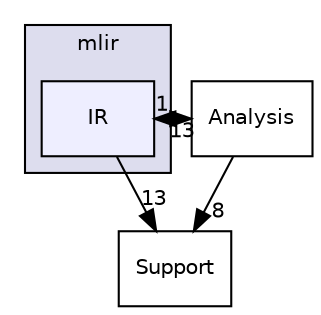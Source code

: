 digraph "include/mlir/IR" {
  bgcolor=transparent;
  compound=true
  node [ fontsize="10", fontname="Helvetica"];
  edge [ labelfontsize="10", labelfontname="Helvetica"];
  subgraph clusterdir_5654f77406fb9ceec87e68ef828ceea2 {
    graph [ bgcolor="#ddddee", pencolor="black", label="mlir" fontname="Helvetica", fontsize="10", URL="dir_5654f77406fb9ceec87e68ef828ceea2.html"]
  dir_84ef7c054b4edc3447cfba80cee80f65 [shape=box, label="IR", style="filled", fillcolor="#eeeeff", pencolor="black", URL="dir_84ef7c054b4edc3447cfba80cee80f65.html"];
  }
  dir_444b57698294f6a80104968315903582 [shape=box label="Analysis" URL="dir_444b57698294f6a80104968315903582.html"];
  dir_f61d47671007dfdb592580b61f960d39 [shape=box label="Support" URL="dir_f61d47671007dfdb592580b61f960d39.html"];
  dir_84ef7c054b4edc3447cfba80cee80f65->dir_444b57698294f6a80104968315903582 [headlabel="1", labeldistance=1.5 headhref="dir_000032_000004.html"];
  dir_84ef7c054b4edc3447cfba80cee80f65->dir_f61d47671007dfdb592580b61f960d39 [headlabel="13", labeldistance=1.5 headhref="dir_000032_000047.html"];
  dir_444b57698294f6a80104968315903582->dir_84ef7c054b4edc3447cfba80cee80f65 [headlabel="13", labeldistance=1.5 headhref="dir_000004_000032.html"];
  dir_444b57698294f6a80104968315903582->dir_f61d47671007dfdb592580b61f960d39 [headlabel="8", labeldistance=1.5 headhref="dir_000004_000047.html"];
}
